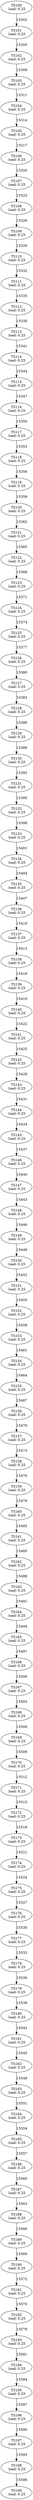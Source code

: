 digraph taskgraph {
	T5100 [label= "T5100\n load: 0.25"];
	T5101 [label= "T5101\n load: 0.25"];
	T5100 -> T5101[label=15302];
	T5102 [label= "T5102\n load: 0.25"];
	T5101 -> T5102[label=15305];
	T5103 [label= "T5103\n load: 0.25"];
	T5102 -> T5103[label=15308];
	T5104 [label= "T5104\n load: 0.25"];
	T5103 -> T5104[label=15311];
	T5105 [label= "T5105\n load: 0.25"];
	T5104 -> T5105[label=15314];
	T5106 [label= "T5106\n load: 0.25"];
	T5105 -> T5106[label=15317];
	T5107 [label= "T5107\n load: 0.25"];
	T5106 -> T5107[label=15320];
	T5108 [label= "T5108\n load: 0.25"];
	T5107 -> T5108[label=15323];
	T5109 [label= "T5109\n load: 0.25"];
	T5108 -> T5109[label=15326];
	T5110 [label= "T5110\n load: 0.25"];
	T5109 -> T5110[label=15329];
	T5111 [label= "T5111\n load: 0.25"];
	T5110 -> T5111[label=15332];
	T5112 [label= "T5112\n load: 0.25"];
	T5111 -> T5112[label=15335];
	T5113 [label= "T5113\n load: 0.25"];
	T5112 -> T5113[label=15338];
	T5114 [label= "T5114\n load: 0.25"];
	T5113 -> T5114[label=15341];
	T5115 [label= "T5115\n load: 0.25"];
	T5114 -> T5115[label=15344];
	T5116 [label= "T5116\n load: 0.25"];
	T5115 -> T5116[label=15347];
	T5117 [label= "T5117\n load: 0.25"];
	T5116 -> T5117[label=15350];
	T5118 [label= "T5118\n load: 0.25"];
	T5117 -> T5118[label=15353];
	T5119 [label= "T5119\n load: 0.25"];
	T5118 -> T5119[label=15356];
	T5120 [label= "T5120\n load: 0.25"];
	T5119 -> T5120[label=15359];
	T5121 [label= "T5121\n load: 0.25"];
	T5120 -> T5121[label=15362];
	T5122 [label= "T5122\n load: 0.25"];
	T5121 -> T5122[label=15365];
	T5123 [label= "T5123\n load: 0.25"];
	T5122 -> T5123[label=15368];
	T5124 [label= "T5124\n load: 0.25"];
	T5123 -> T5124[label=15371];
	T5125 [label= "T5125\n load: 0.25"];
	T5124 -> T5125[label=15374];
	T5126 [label= "T5126\n load: 0.25"];
	T5125 -> T5126[label=15377];
	T5127 [label= "T5127\n load: 0.25"];
	T5126 -> T5127[label=15380];
	T5128 [label= "T5128\n load: 0.25"];
	T5127 -> T5128[label=15383];
	T5129 [label= "T5129\n load: 0.25"];
	T5128 -> T5129[label=15386];
	T5130 [label= "T5130\n load: 0.25"];
	T5129 -> T5130[label=15389];
	T5131 [label= "T5131\n load: 0.25"];
	T5130 -> T5131[label=15392];
	T5132 [label= "T5132\n load: 0.25"];
	T5131 -> T5132[label=15395];
	T5133 [label= "T5133\n load: 0.25"];
	T5132 -> T5133[label=15398];
	T5134 [label= "T5134\n load: 0.25"];
	T5133 -> T5134[label=15401];
	T5135 [label= "T5135\n load: 0.25"];
	T5134 -> T5135[label=15404];
	T5136 [label= "T5136\n load: 0.25"];
	T5135 -> T5136[label=15407];
	T5137 [label= "T5137\n load: 0.25"];
	T5136 -> T5137[label=15410];
	T5138 [label= "T5138\n load: 0.25"];
	T5137 -> T5138[label=15413];
	T5139 [label= "T5139\n load: 0.25"];
	T5138 -> T5139[label=15416];
	T5140 [label= "T5140\n load: 0.25"];
	T5139 -> T5140[label=15419];
	T5141 [label= "T5141\n load: 0.25"];
	T5140 -> T5141[label=15422];
	T5142 [label= "T5142\n load: 0.25"];
	T5141 -> T5142[label=15425];
	T5143 [label= "T5143\n load: 0.25"];
	T5142 -> T5143[label=15428];
	T5144 [label= "T5144\n load: 0.25"];
	T5143 -> T5144[label=15431];
	T5145 [label= "T5145\n load: 0.25"];
	T5144 -> T5145[label=15434];
	T5146 [label= "T5146\n load: 0.25"];
	T5145 -> T5146[label=15437];
	T5147 [label= "T5147\n load: 0.25"];
	T5146 -> T5147[label=15440];
	T5148 [label= "T5148\n load: 0.25"];
	T5147 -> T5148[label=15443];
	T5149 [label= "T5149\n load: 0.25"];
	T5148 -> T5149[label=15446];
	T5150 [label= "T5150\n load: 0.25"];
	T5149 -> T5150[label=15449];
	T5151 [label= "T5151\n load: 0.25"];
	T5150 -> T5151[label=15452];
	T5152 [label= "T5152\n load: 0.25"];
	T5151 -> T5152[label=15455];
	T5153 [label= "T5153\n load: 0.25"];
	T5152 -> T5153[label=15458];
	T5154 [label= "T5154\n load: 0.25"];
	T5153 -> T5154[label=15461];
	T5155 [label= "T5155\n load: 0.25"];
	T5154 -> T5155[label=15464];
	T5156 [label= "T5156\n load: 0.25"];
	T5155 -> T5156[label=15467];
	T5157 [label= "T5157\n load: 0.25"];
	T5156 -> T5157[label=15470];
	T5158 [label= "T5158\n load: 0.25"];
	T5157 -> T5158[label=15473];
	T5159 [label= "T5159\n load: 0.25"];
	T5158 -> T5159[label=15476];
	T5160 [label= "T5160\n load: 0.25"];
	T5159 -> T5160[label=15479];
	T5161 [label= "T5161\n load: 0.25"];
	T5160 -> T5161[label=15482];
	T5162 [label= "T5162\n load: 0.25"];
	T5161 -> T5162[label=15485];
	T5163 [label= "T5163\n load: 0.25"];
	T5162 -> T5163[label=15488];
	T5164 [label= "T5164\n load: 0.25"];
	T5163 -> T5164[label=15491];
	T5165 [label= "T5165\n load: 0.25"];
	T5164 -> T5165[label=15494];
	T5166 [label= "T5166\n load: 0.25"];
	T5165 -> T5166[label=15497];
	T5167 [label= "T5167\n load: 0.25"];
	T5166 -> T5167[label=15500];
	T5168 [label= "T5168\n load: 0.25"];
	T5167 -> T5168[label=15503];
	T5169 [label= "T5169\n load: 0.25"];
	T5168 -> T5169[label=15506];
	T5170 [label= "T5170\n load: 0.25"];
	T5169 -> T5170[label=15509];
	T5171 [label= "T5171\n load: 0.25"];
	T5170 -> T5171[label=15512];
	T5172 [label= "T5172\n load: 0.25"];
	T5171 -> T5172[label=15515];
	T5173 [label= "T5173\n load: 0.25"];
	T5172 -> T5173[label=15518];
	T5174 [label= "T5174\n load: 0.25"];
	T5173 -> T5174[label=15521];
	T5175 [label= "T5175\n load: 0.25"];
	T5174 -> T5175[label=15524];
	T5176 [label= "T5176\n load: 0.25"];
	T5175 -> T5176[label=15527];
	T5177 [label= "T5177\n load: 0.25"];
	T5176 -> T5177[label=15530];
	T5178 [label= "T5178\n load: 0.25"];
	T5177 -> T5178[label=15533];
	T5179 [label= "T5179\n load: 0.25"];
	T5178 -> T5179[label=15536];
	T5180 [label= "T5180\n load: 0.25"];
	T5179 -> T5180[label=15539];
	T5181 [label= "T5181\n load: 0.25"];
	T5180 -> T5181[label=15542];
	T5182 [label= "T5182\n load: 0.25"];
	T5181 -> T5182[label=15545];
	T5183 [label= "T5183\n load: 0.25"];
	T5182 -> T5183[label=15548];
	T5184 [label= "T5184\n load: 0.25"];
	T5183 -> T5184[label=15551];
	T5185 [label= "T5185\n load: 0.25"];
	T5184 -> T5185[label=15554];
	T5186 [label= "T5186\n load: 0.25"];
	T5185 -> T5186[label=15557];
	T5187 [label= "T5187\n load: 0.25"];
	T5186 -> T5187[label=15560];
	T5188 [label= "T5188\n load: 0.25"];
	T5187 -> T5188[label=15563];
	T5189 [label= "T5189\n load: 0.25"];
	T5188 -> T5189[label=15566];
	T5190 [label= "T5190\n load: 0.25"];
	T5189 -> T5190[label=15569];
	T5191 [label= "T5191\n load: 0.25"];
	T5190 -> T5191[label=15572];
	T5192 [label= "T5192\n load: 0.25"];
	T5191 -> T5192[label=15575];
	T5193 [label= "T5193\n load: 0.25"];
	T5192 -> T5193[label=15578];
	T5194 [label= "T5194\n load: 0.25"];
	T5193 -> T5194[label=15581];
	T5195 [label= "T5195\n load: 0.25"];
	T5194 -> T5195[label=15584];
	T5196 [label= "T5196\n load: 0.25"];
	T5195 -> T5196[label=15587];
	T5197 [label= "T5197\n load: 0.25"];
	T5196 -> T5197[label=15590];
	T5198 [label= "T5198\n load: 0.25"];
	T5197 -> T5198[label=15593];
	T5199 [label= "T5199\n load: 0.25"];
	T5198 -> T5199[label=15596];
}